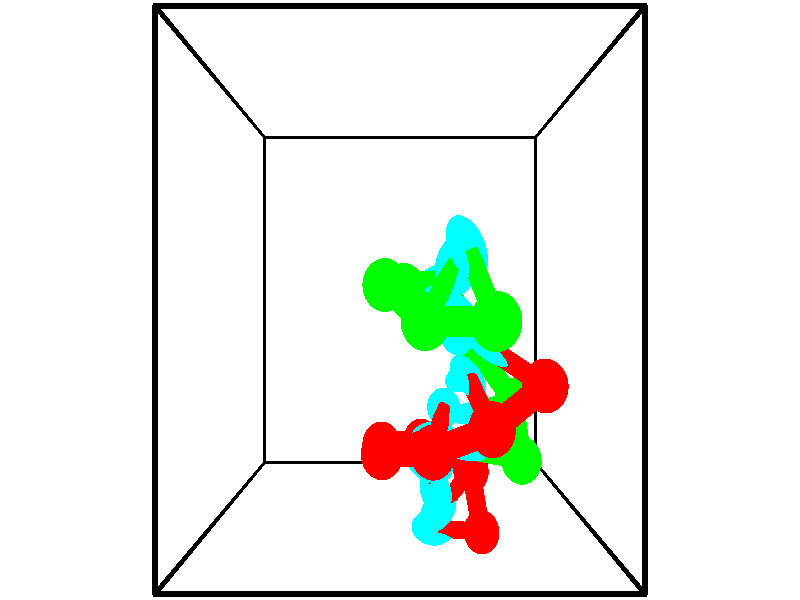 // switches for output
#declare DRAW_BASES = 1; // possible values are 0, 1; only relevant for DNA ribbons
#declare DRAW_BASES_TYPE = 3; // possible values are 1, 2, 3; only relevant for DNA ribbons
#declare DRAW_FOG = 0; // set to 1 to enable fog

#include "colors.inc"

#include "transforms.inc"
background { rgb <1, 1, 1>}

#default {
   normal{
       ripples 0.25
       frequency 0.20
       turbulence 0.2
       lambda 5
   }
	finish {
		phong 0.1
		phong_size 40.
	}
}

// original window dimensions: 1024x640


// camera settings

camera {
	sky <-0, 1, 0>
	up <-0, 1, 0>
	right 1.6 * <1, 0, 0>
	location <2.5, 2.5, 11.1562>
	look_at <2.5, 2.5, 2.5>
	direction <0, 0, -8.6562>
	angle 67.0682
}


# declare cpy_camera_pos = <2.5, 2.5, 11.1562>;
# if (DRAW_FOG = 1)
fog {
	fog_type 2
	up vnormalize(cpy_camera_pos)
	color rgbt<1,1,1,0.3>
	distance 1e-5
	fog_alt 3e-3
	fog_offset 4
}
# end


// LIGHTS

# declare lum = 6;
global_settings {
	ambient_light rgb lum * <0.05, 0.05, 0.05>
	max_trace_level 15
}# declare cpy_direct_light_amount = 0.25;
light_source
{	1000 * <-1, -1, 1>,
	rgb lum * cpy_direct_light_amount
	parallel
}

light_source
{	1000 * <1, 1, -1>,
	rgb lum * cpy_direct_light_amount
	parallel
}

// strand 0

// nucleotide -1

// particle -1
sphere {
	<3.651762, -0.230770, 2.625858> 0.250000
	pigment { color rgbt <1,0,0,0> }
	no_shadow
}
cylinder {
	<3.255676, -0.191671, 2.665697>,  <3.018025, -0.168211, 2.689601>, 0.100000
	pigment { color rgbt <1,0,0,0> }
	no_shadow
}
cylinder {
	<3.255676, -0.191671, 2.665697>,  <3.651762, -0.230770, 2.625858>, 0.100000
	pigment { color rgbt <1,0,0,0> }
	no_shadow
}

// particle -1
sphere {
	<3.255676, -0.191671, 2.665697> 0.100000
	pigment { color rgbt <1,0,0,0> }
	no_shadow
}
sphere {
	0, 1
	scale<0.080000,0.200000,0.300000>
	matrix <0.135968, 0.515089, 0.846284,
		0.031422, 0.851545, -0.523339,
		-0.990215, 0.097750, 0.099598,
		2.958612, -0.162346, 2.695577>
	pigment { color rgbt <0,1,1,0> }
	no_shadow
}
cylinder {
	<3.507240, 0.476189, 2.581930>,  <3.651762, -0.230770, 2.625858>, 0.130000
	pigment { color rgbt <1,0,0,0> }
	no_shadow
}

// nucleotide -1

// particle -1
sphere {
	<3.507240, 0.476189, 2.581930> 0.250000
	pigment { color rgbt <1,0,0,0> }
	no_shadow
}
cylinder {
	<3.229225, 0.270096, 2.782513>,  <3.062416, 0.146440, 2.902862>, 0.100000
	pigment { color rgbt <1,0,0,0> }
	no_shadow
}
cylinder {
	<3.229225, 0.270096, 2.782513>,  <3.507240, 0.476189, 2.581930>, 0.100000
	pigment { color rgbt <1,0,0,0> }
	no_shadow
}

// particle -1
sphere {
	<3.229225, 0.270096, 2.782513> 0.100000
	pigment { color rgbt <1,0,0,0> }
	no_shadow
}
sphere {
	0, 1
	scale<0.080000,0.200000,0.300000>
	matrix <0.111043, 0.612166, 0.782893,
		-0.710347, 0.599823, -0.368265,
		-0.695037, -0.515232, 0.501457,
		3.020714, 0.115526, 2.932950>
	pigment { color rgbt <0,1,1,0> }
	no_shadow
}
cylinder {
	<2.796874, 0.869241, 2.746582>,  <3.507240, 0.476189, 2.581930>, 0.130000
	pigment { color rgbt <1,0,0,0> }
	no_shadow
}

// nucleotide -1

// particle -1
sphere {
	<2.796874, 0.869241, 2.746582> 0.250000
	pigment { color rgbt <1,0,0,0> }
	no_shadow
}
cylinder {
	<2.893906, 0.611177, 3.036388>,  <2.952124, 0.456338, 3.210272>, 0.100000
	pigment { color rgbt <1,0,0,0> }
	no_shadow
}
cylinder {
	<2.893906, 0.611177, 3.036388>,  <2.796874, 0.869241, 2.746582>, 0.100000
	pigment { color rgbt <1,0,0,0> }
	no_shadow
}

// particle -1
sphere {
	<2.893906, 0.611177, 3.036388> 0.100000
	pigment { color rgbt <1,0,0,0> }
	no_shadow
}
sphere {
	0, 1
	scale<0.080000,0.200000,0.300000>
	matrix <-0.060708, 0.735263, 0.675058,
		-0.968231, -0.207738, 0.139192,
		0.242578, -0.645162, 0.724515,
		2.966679, 0.417628, 3.253743>
	pigment { color rgbt <0,1,1,0> }
	no_shadow
}
cylinder {
	<2.255759, 0.915886, 3.233446>,  <2.796874, 0.869241, 2.746582>, 0.130000
	pigment { color rgbt <1,0,0,0> }
	no_shadow
}

// nucleotide -1

// particle -1
sphere {
	<2.255759, 0.915886, 3.233446> 0.250000
	pigment { color rgbt <1,0,0,0> }
	no_shadow
}
cylinder {
	<2.613129, 0.827251, 3.389750>,  <2.827550, 0.774070, 3.483532>, 0.100000
	pigment { color rgbt <1,0,0,0> }
	no_shadow
}
cylinder {
	<2.613129, 0.827251, 3.389750>,  <2.255759, 0.915886, 3.233446>, 0.100000
	pigment { color rgbt <1,0,0,0> }
	no_shadow
}

// particle -1
sphere {
	<2.613129, 0.827251, 3.389750> 0.100000
	pigment { color rgbt <1,0,0,0> }
	no_shadow
}
sphere {
	0, 1
	scale<0.080000,0.200000,0.300000>
	matrix <-0.120670, 0.719517, 0.683911,
		-0.432704, -0.658175, 0.616094,
		0.893423, -0.221587, 0.390760,
		2.881156, 0.760775, 3.506978>
	pigment { color rgbt <0,1,1,0> }
	no_shadow
}
cylinder {
	<2.290824, 0.990340, 4.051162>,  <2.255759, 0.915886, 3.233446>, 0.130000
	pigment { color rgbt <1,0,0,0> }
	no_shadow
}

// nucleotide -1

// particle -1
sphere {
	<2.290824, 0.990340, 4.051162> 0.250000
	pigment { color rgbt <1,0,0,0> }
	no_shadow
}
cylinder {
	<2.640137, 1.056608, 3.867889>,  <2.849725, 1.096368, 3.757926>, 0.100000
	pigment { color rgbt <1,0,0,0> }
	no_shadow
}
cylinder {
	<2.640137, 1.056608, 3.867889>,  <2.290824, 0.990340, 4.051162>, 0.100000
	pigment { color rgbt <1,0,0,0> }
	no_shadow
}

// particle -1
sphere {
	<2.640137, 1.056608, 3.867889> 0.100000
	pigment { color rgbt <1,0,0,0> }
	no_shadow
}
sphere {
	0, 1
	scale<0.080000,0.200000,0.300000>
	matrix <0.096346, 0.863121, 0.495720,
		0.477593, -0.477048, 0.737787,
		0.873282, 0.165670, -0.458183,
		2.902122, 1.106309, 3.730435>
	pigment { color rgbt <0,1,1,0> }
	no_shadow
}
cylinder {
	<2.862192, 1.107056, 4.536716>,  <2.290824, 0.990340, 4.051162>, 0.130000
	pigment { color rgbt <1,0,0,0> }
	no_shadow
}

// nucleotide -1

// particle -1
sphere {
	<2.862192, 1.107056, 4.536716> 0.250000
	pigment { color rgbt <1,0,0,0> }
	no_shadow
}
cylinder {
	<2.955231, 1.293817, 4.195448>,  <3.011054, 1.405874, 3.990687>, 0.100000
	pigment { color rgbt <1,0,0,0> }
	no_shadow
}
cylinder {
	<2.955231, 1.293817, 4.195448>,  <2.862192, 1.107056, 4.536716>, 0.100000
	pigment { color rgbt <1,0,0,0> }
	no_shadow
}

// particle -1
sphere {
	<2.955231, 1.293817, 4.195448> 0.100000
	pigment { color rgbt <1,0,0,0> }
	no_shadow
}
sphere {
	0, 1
	scale<0.080000,0.200000,0.300000>
	matrix <0.203763, 0.834368, 0.512163,
		0.950989, -0.292972, 0.098933,
		0.232596, 0.466903, -0.853171,
		3.025010, 1.433888, 3.939497>
	pigment { color rgbt <0,1,1,0> }
	no_shadow
}
cylinder {
	<3.487869, 1.342863, 4.682575>,  <2.862192, 1.107056, 4.536716>, 0.130000
	pigment { color rgbt <1,0,0,0> }
	no_shadow
}

// nucleotide -1

// particle -1
sphere {
	<3.487869, 1.342863, 4.682575> 0.250000
	pigment { color rgbt <1,0,0,0> }
	no_shadow
}
cylinder {
	<3.372055, 1.582856, 4.384262>,  <3.302567, 1.726851, 4.205275>, 0.100000
	pigment { color rgbt <1,0,0,0> }
	no_shadow
}
cylinder {
	<3.372055, 1.582856, 4.384262>,  <3.487869, 1.342863, 4.682575>, 0.100000
	pigment { color rgbt <1,0,0,0> }
	no_shadow
}

// particle -1
sphere {
	<3.372055, 1.582856, 4.384262> 0.100000
	pigment { color rgbt <1,0,0,0> }
	no_shadow
}
sphere {
	0, 1
	scale<0.080000,0.200000,0.300000>
	matrix <0.316202, 0.795367, 0.517114,
		0.903430, -0.086095, -0.420002,
		-0.289535, 0.599982, -0.745782,
		3.285195, 1.762850, 4.160527>
	pigment { color rgbt <0,1,1,0> }
	no_shadow
}
cylinder {
	<4.104072, 1.709055, 4.484576>,  <3.487869, 1.342863, 4.682575>, 0.130000
	pigment { color rgbt <1,0,0,0> }
	no_shadow
}

// nucleotide -1

// particle -1
sphere {
	<4.104072, 1.709055, 4.484576> 0.250000
	pigment { color rgbt <1,0,0,0> }
	no_shadow
}
cylinder {
	<3.765877, 1.901020, 4.390911>,  <3.562960, 2.016200, 4.334712>, 0.100000
	pigment { color rgbt <1,0,0,0> }
	no_shadow
}
cylinder {
	<3.765877, 1.901020, 4.390911>,  <4.104072, 1.709055, 4.484576>, 0.100000
	pigment { color rgbt <1,0,0,0> }
	no_shadow
}

// particle -1
sphere {
	<3.765877, 1.901020, 4.390911> 0.100000
	pigment { color rgbt <1,0,0,0> }
	no_shadow
}
sphere {
	0, 1
	scale<0.080000,0.200000,0.300000>
	matrix <0.338867, 0.821104, 0.459302,
		0.412697, 0.308984, -0.856861,
		-0.845488, 0.479914, -0.234163,
		3.512230, 2.044994, 4.320662>
	pigment { color rgbt <0,1,1,0> }
	no_shadow
}
// strand 1

// nucleotide -1

// particle -1
sphere {
	<3.439836, 2.326075, 5.262128> 0.250000
	pigment { color rgbt <0,1,0,0> }
	no_shadow
}
cylinder {
	<3.287476, 2.680832, 5.157564>,  <3.196059, 2.893686, 5.094826>, 0.100000
	pigment { color rgbt <0,1,0,0> }
	no_shadow
}
cylinder {
	<3.287476, 2.680832, 5.157564>,  <3.439836, 2.326075, 5.262128>, 0.100000
	pigment { color rgbt <0,1,0,0> }
	no_shadow
}

// particle -1
sphere {
	<3.287476, 2.680832, 5.157564> 0.100000
	pigment { color rgbt <0,1,0,0> }
	no_shadow
}
sphere {
	0, 1
	scale<0.080000,0.200000,0.300000>
	matrix <-0.226646, -0.363656, -0.903541,
		-0.896407, -0.284913, 0.339527,
		-0.380901, 0.886893, -0.261409,
		3.173205, 2.946900, 5.079141>
	pigment { color rgbt <0,1,1,0> }
	no_shadow
}
cylinder {
	<2.758456, 2.313295, 4.963630>,  <3.439836, 2.326075, 5.262128>, 0.130000
	pigment { color rgbt <0,1,0,0> }
	no_shadow
}

// nucleotide -1

// particle -1
sphere {
	<2.758456, 2.313295, 4.963630> 0.250000
	pigment { color rgbt <0,1,0,0> }
	no_shadow
}
cylinder {
	<2.953613, 2.621445, 4.799442>,  <3.070708, 2.806334, 4.700930>, 0.100000
	pigment { color rgbt <0,1,0,0> }
	no_shadow
}
cylinder {
	<2.953613, 2.621445, 4.799442>,  <2.758456, 2.313295, 4.963630>, 0.100000
	pigment { color rgbt <0,1,0,0> }
	no_shadow
}

// particle -1
sphere {
	<2.953613, 2.621445, 4.799442> 0.100000
	pigment { color rgbt <0,1,0,0> }
	no_shadow
}
sphere {
	0, 1
	scale<0.080000,0.200000,0.300000>
	matrix <-0.116399, -0.408617, -0.905253,
		-0.865107, 0.489446, -0.109691,
		0.487894, 0.770373, -0.410469,
		3.099981, 2.852557, 4.676301>
	pigment { color rgbt <0,1,1,0> }
	no_shadow
}
cylinder {
	<2.331310, 2.639484, 4.419843>,  <2.758456, 2.313295, 4.963630>, 0.130000
	pigment { color rgbt <0,1,0,0> }
	no_shadow
}

// nucleotide -1

// particle -1
sphere {
	<2.331310, 2.639484, 4.419843> 0.250000
	pigment { color rgbt <0,1,0,0> }
	no_shadow
}
cylinder {
	<2.727882, 2.666519, 4.375128>,  <2.965826, 2.682740, 4.348299>, 0.100000
	pigment { color rgbt <0,1,0,0> }
	no_shadow
}
cylinder {
	<2.727882, 2.666519, 4.375128>,  <2.331310, 2.639484, 4.419843>, 0.100000
	pigment { color rgbt <0,1,0,0> }
	no_shadow
}

// particle -1
sphere {
	<2.727882, 2.666519, 4.375128> 0.100000
	pigment { color rgbt <0,1,0,0> }
	no_shadow
}
sphere {
	0, 1
	scale<0.080000,0.200000,0.300000>
	matrix <-0.046236, -0.618802, -0.784185,
		-0.122176, 0.782634, -0.610374,
		0.991431, 0.067587, -0.111788,
		3.025312, 2.686795, 4.341591>
	pigment { color rgbt <0,1,1,0> }
	no_shadow
}
cylinder {
	<2.548246, 2.632334, 3.677336>,  <2.331310, 2.639484, 4.419843>, 0.130000
	pigment { color rgbt <0,1,0,0> }
	no_shadow
}

// nucleotide -1

// particle -1
sphere {
	<2.548246, 2.632334, 3.677336> 0.250000
	pigment { color rgbt <0,1,0,0> }
	no_shadow
}
cylinder {
	<2.866447, 2.504448, 3.883232>,  <3.057369, 2.427716, 4.006770>, 0.100000
	pigment { color rgbt <0,1,0,0> }
	no_shadow
}
cylinder {
	<2.866447, 2.504448, 3.883232>,  <2.548246, 2.632334, 3.677336>, 0.100000
	pigment { color rgbt <0,1,0,0> }
	no_shadow
}

// particle -1
sphere {
	<2.866447, 2.504448, 3.883232> 0.100000
	pigment { color rgbt <0,1,0,0> }
	no_shadow
}
sphere {
	0, 1
	scale<0.080000,0.200000,0.300000>
	matrix <0.190821, -0.674077, -0.713587,
		0.575118, 0.665885, -0.475223,
		0.795504, -0.319714, 0.514739,
		3.105099, 2.408534, 4.037654>
	pigment { color rgbt <0,1,1,0> }
	no_shadow
}
cylinder {
	<3.102451, 2.517660, 3.068770>,  <2.548246, 2.632334, 3.677336>, 0.130000
	pigment { color rgbt <0,1,0,0> }
	no_shadow
}

// nucleotide -1

// particle -1
sphere {
	<3.102451, 2.517660, 3.068770> 0.250000
	pigment { color rgbt <0,1,0,0> }
	no_shadow
}
cylinder {
	<3.158714, 2.293144, 3.395002>,  <3.192472, 2.158435, 3.590742>, 0.100000
	pigment { color rgbt <0,1,0,0> }
	no_shadow
}
cylinder {
	<3.158714, 2.293144, 3.395002>,  <3.102451, 2.517660, 3.068770>, 0.100000
	pigment { color rgbt <0,1,0,0> }
	no_shadow
}

// particle -1
sphere {
	<3.158714, 2.293144, 3.395002> 0.100000
	pigment { color rgbt <0,1,0,0> }
	no_shadow
}
sphere {
	0, 1
	scale<0.080000,0.200000,0.300000>
	matrix <0.077568, -0.814990, -0.574260,
		0.987015, 0.144038, -0.071097,
		0.140658, -0.561288, 0.815580,
		3.200912, 2.124758, 3.639676>
	pigment { color rgbt <0,1,1,0> }
	no_shadow
}
cylinder {
	<3.589556, 1.884761, 2.849854>,  <3.102451, 2.517660, 3.068770>, 0.130000
	pigment { color rgbt <0,1,0,0> }
	no_shadow
}

// nucleotide -1

// particle -1
sphere {
	<3.589556, 1.884761, 2.849854> 0.250000
	pigment { color rgbt <0,1,0,0> }
	no_shadow
}
cylinder {
	<3.419044, 1.761658, 3.190105>,  <3.316737, 1.687796, 3.394257>, 0.100000
	pigment { color rgbt <0,1,0,0> }
	no_shadow
}
cylinder {
	<3.419044, 1.761658, 3.190105>,  <3.589556, 1.884761, 2.849854>, 0.100000
	pigment { color rgbt <0,1,0,0> }
	no_shadow
}

// particle -1
sphere {
	<3.419044, 1.761658, 3.190105> 0.100000
	pigment { color rgbt <0,1,0,0> }
	no_shadow
}
sphere {
	0, 1
	scale<0.080000,0.200000,0.300000>
	matrix <0.030382, -0.944687, -0.326563,
		0.904081, -0.113363, 0.412051,
		-0.426279, -0.307759, 0.850630,
		3.291161, 1.669330, 3.445294>
	pigment { color rgbt <0,1,1,0> }
	no_shadow
}
cylinder {
	<4.014604, 1.381283, 3.096262>,  <3.589556, 1.884761, 2.849854>, 0.130000
	pigment { color rgbt <0,1,0,0> }
	no_shadow
}

// nucleotide -1

// particle -1
sphere {
	<4.014604, 1.381283, 3.096262> 0.250000
	pigment { color rgbt <0,1,0,0> }
	no_shadow
}
cylinder {
	<3.650993, 1.328199, 3.254280>,  <3.432827, 1.296349, 3.349091>, 0.100000
	pigment { color rgbt <0,1,0,0> }
	no_shadow
}
cylinder {
	<3.650993, 1.328199, 3.254280>,  <4.014604, 1.381283, 3.096262>, 0.100000
	pigment { color rgbt <0,1,0,0> }
	no_shadow
}

// particle -1
sphere {
	<3.650993, 1.328199, 3.254280> 0.100000
	pigment { color rgbt <0,1,0,0> }
	no_shadow
}
sphere {
	0, 1
	scale<0.080000,0.200000,0.300000>
	matrix <0.042504, -0.972522, -0.228899,
		0.414567, -0.191284, 0.889688,
		-0.909025, -0.132710, 0.395045,
		3.378286, 1.288386, 3.372794>
	pigment { color rgbt <0,1,1,0> }
	no_shadow
}
cylinder {
	<4.023968, 0.823727, 3.571292>,  <4.014604, 1.381283, 3.096262>, 0.130000
	pigment { color rgbt <0,1,0,0> }
	no_shadow
}

// nucleotide -1

// particle -1
sphere {
	<4.023968, 0.823727, 3.571292> 0.250000
	pigment { color rgbt <0,1,0,0> }
	no_shadow
}
cylinder {
	<3.649902, 0.856663, 3.433487>,  <3.425463, 0.876424, 3.350804>, 0.100000
	pigment { color rgbt <0,1,0,0> }
	no_shadow
}
cylinder {
	<3.649902, 0.856663, 3.433487>,  <4.023968, 0.823727, 3.571292>, 0.100000
	pigment { color rgbt <0,1,0,0> }
	no_shadow
}

// particle -1
sphere {
	<3.649902, 0.856663, 3.433487> 0.100000
	pigment { color rgbt <0,1,0,0> }
	no_shadow
}
sphere {
	0, 1
	scale<0.080000,0.200000,0.300000>
	matrix <0.007260, -0.967947, -0.251048,
		-0.354142, -0.237272, 0.904591,
		-0.935163, 0.082339, -0.344513,
		3.369353, 0.881365, 3.330133>
	pigment { color rgbt <0,1,1,0> }
	no_shadow
}
// box output
cylinder {
	<0.000000, 0.000000, 0.000000>,  <5.000000, 0.000000, 0.000000>, 0.025000
	pigment { color rgbt <0,0,0,0> }
	no_shadow
}
cylinder {
	<0.000000, 0.000000, 0.000000>,  <0.000000, 5.000000, 0.000000>, 0.025000
	pigment { color rgbt <0,0,0,0> }
	no_shadow
}
cylinder {
	<0.000000, 0.000000, 0.000000>,  <0.000000, 0.000000, 5.000000>, 0.025000
	pigment { color rgbt <0,0,0,0> }
	no_shadow
}
cylinder {
	<5.000000, 5.000000, 5.000000>,  <0.000000, 5.000000, 5.000000>, 0.025000
	pigment { color rgbt <0,0,0,0> }
	no_shadow
}
cylinder {
	<5.000000, 5.000000, 5.000000>,  <5.000000, 0.000000, 5.000000>, 0.025000
	pigment { color rgbt <0,0,0,0> }
	no_shadow
}
cylinder {
	<5.000000, 5.000000, 5.000000>,  <5.000000, 5.000000, 0.000000>, 0.025000
	pigment { color rgbt <0,0,0,0> }
	no_shadow
}
cylinder {
	<0.000000, 0.000000, 5.000000>,  <0.000000, 5.000000, 5.000000>, 0.025000
	pigment { color rgbt <0,0,0,0> }
	no_shadow
}
cylinder {
	<0.000000, 0.000000, 5.000000>,  <5.000000, 0.000000, 5.000000>, 0.025000
	pigment { color rgbt <0,0,0,0> }
	no_shadow
}
cylinder {
	<5.000000, 5.000000, 0.000000>,  <0.000000, 5.000000, 0.000000>, 0.025000
	pigment { color rgbt <0,0,0,0> }
	no_shadow
}
cylinder {
	<5.000000, 5.000000, 0.000000>,  <5.000000, 0.000000, 0.000000>, 0.025000
	pigment { color rgbt <0,0,0,0> }
	no_shadow
}
cylinder {
	<5.000000, 0.000000, 5.000000>,  <5.000000, 0.000000, 0.000000>, 0.025000
	pigment { color rgbt <0,0,0,0> }
	no_shadow
}
cylinder {
	<0.000000, 5.000000, 0.000000>,  <0.000000, 5.000000, 5.000000>, 0.025000
	pigment { color rgbt <0,0,0,0> }
	no_shadow
}
// end of box output
